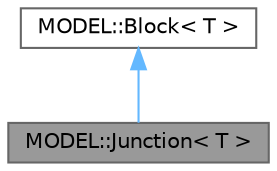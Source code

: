 digraph "MODEL::Junction&lt; T &gt;"
{
 // LATEX_PDF_SIZE
  bgcolor="transparent";
  edge [fontname=Helvetica,fontsize=10,labelfontname=Helvetica,labelfontsize=10];
  node [fontname=Helvetica,fontsize=10,shape=box,height=0.2,width=0.4];
  Node1 [label="MODEL::Junction\< T \>",height=0.2,width=0.4,color="gray40", fillcolor="grey60", style="filled", fontcolor="black",tooltip="Junction."];
  Node2 -> Node1 [dir="back",color="steelblue1",style="solid"];
  Node2 [label="MODEL::Block\< T \>",height=0.2,width=0.4,color="gray40", fillcolor="white", style="filled",URL="$class_m_o_d_e_l_1_1_block.html",tooltip="Base class for 0D model components."];
}

